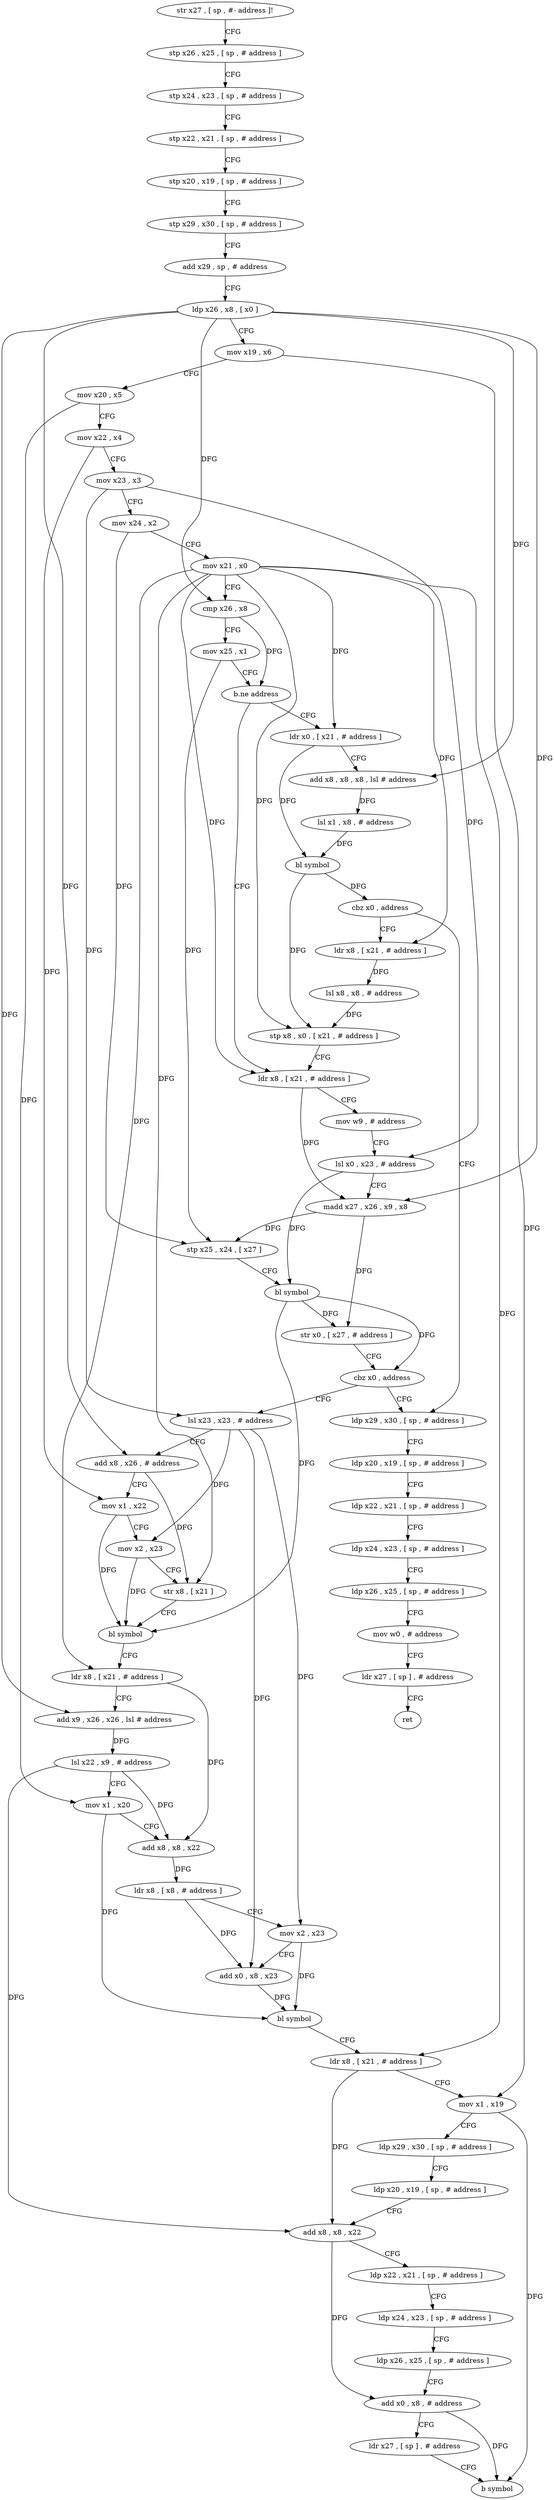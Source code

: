 digraph "func" {
"4264624" [label = "str x27 , [ sp , #- address ]!" ]
"4264628" [label = "stp x26 , x25 , [ sp , # address ]" ]
"4264632" [label = "stp x24 , x23 , [ sp , # address ]" ]
"4264636" [label = "stp x22 , x21 , [ sp , # address ]" ]
"4264640" [label = "stp x20 , x19 , [ sp , # address ]" ]
"4264644" [label = "stp x29 , x30 , [ sp , # address ]" ]
"4264648" [label = "add x29 , sp , # address" ]
"4264652" [label = "ldp x26 , x8 , [ x0 ]" ]
"4264656" [label = "mov x19 , x6" ]
"4264660" [label = "mov x20 , x5" ]
"4264664" [label = "mov x22 , x4" ]
"4264668" [label = "mov x23 , x3" ]
"4264672" [label = "mov x24 , x2" ]
"4264676" [label = "mov x21 , x0" ]
"4264680" [label = "cmp x26 , x8" ]
"4264684" [label = "mov x25 , x1" ]
"4264688" [label = "b.ne address" ]
"4264724" [label = "ldr x8 , [ x21 , # address ]" ]
"4264692" [label = "ldr x0 , [ x21 , # address ]" ]
"4264728" [label = "mov w9 , # address" ]
"4264732" [label = "lsl x0 , x23 , # address" ]
"4264736" [label = "madd x27 , x26 , x9 , x8" ]
"4264740" [label = "stp x25 , x24 , [ x27 ]" ]
"4264744" [label = "bl symbol" ]
"4264748" [label = "str x0 , [ x27 , # address ]" ]
"4264752" [label = "cbz x0 , address" ]
"4264860" [label = "ldp x29 , x30 , [ sp , # address ]" ]
"4264756" [label = "lsl x23 , x23 , # address" ]
"4264696" [label = "add x8 , x8 , x8 , lsl # address" ]
"4264700" [label = "lsl x1 , x8 , # address" ]
"4264704" [label = "bl symbol" ]
"4264708" [label = "cbz x0 , address" ]
"4264712" [label = "ldr x8 , [ x21 , # address ]" ]
"4264864" [label = "ldp x20 , x19 , [ sp , # address ]" ]
"4264868" [label = "ldp x22 , x21 , [ sp , # address ]" ]
"4264872" [label = "ldp x24 , x23 , [ sp , # address ]" ]
"4264876" [label = "ldp x26 , x25 , [ sp , # address ]" ]
"4264880" [label = "mov w0 , # address" ]
"4264884" [label = "ldr x27 , [ sp ] , # address" ]
"4264888" [label = "ret" ]
"4264760" [label = "add x8 , x26 , # address" ]
"4264764" [label = "mov x1 , x22" ]
"4264768" [label = "mov x2 , x23" ]
"4264772" [label = "str x8 , [ x21 ]" ]
"4264776" [label = "bl symbol" ]
"4264780" [label = "ldr x8 , [ x21 , # address ]" ]
"4264784" [label = "add x9 , x26 , x26 , lsl # address" ]
"4264788" [label = "lsl x22 , x9 , # address" ]
"4264792" [label = "mov x1 , x20" ]
"4264796" [label = "add x8 , x8 , x22" ]
"4264800" [label = "ldr x8 , [ x8 , # address ]" ]
"4264804" [label = "mov x2 , x23" ]
"4264808" [label = "add x0 , x8 , x23" ]
"4264812" [label = "bl symbol" ]
"4264816" [label = "ldr x8 , [ x21 , # address ]" ]
"4264820" [label = "mov x1 , x19" ]
"4264824" [label = "ldp x29 , x30 , [ sp , # address ]" ]
"4264828" [label = "ldp x20 , x19 , [ sp , # address ]" ]
"4264832" [label = "add x8 , x8 , x22" ]
"4264836" [label = "ldp x22 , x21 , [ sp , # address ]" ]
"4264840" [label = "ldp x24 , x23 , [ sp , # address ]" ]
"4264844" [label = "ldp x26 , x25 , [ sp , # address ]" ]
"4264848" [label = "add x0 , x8 , # address" ]
"4264852" [label = "ldr x27 , [ sp ] , # address" ]
"4264856" [label = "b symbol" ]
"4264716" [label = "lsl x8 , x8 , # address" ]
"4264720" [label = "stp x8 , x0 , [ x21 , # address ]" ]
"4264624" -> "4264628" [ label = "CFG" ]
"4264628" -> "4264632" [ label = "CFG" ]
"4264632" -> "4264636" [ label = "CFG" ]
"4264636" -> "4264640" [ label = "CFG" ]
"4264640" -> "4264644" [ label = "CFG" ]
"4264644" -> "4264648" [ label = "CFG" ]
"4264648" -> "4264652" [ label = "CFG" ]
"4264652" -> "4264656" [ label = "CFG" ]
"4264652" -> "4264680" [ label = "DFG" ]
"4264652" -> "4264736" [ label = "DFG" ]
"4264652" -> "4264760" [ label = "DFG" ]
"4264652" -> "4264784" [ label = "DFG" ]
"4264652" -> "4264696" [ label = "DFG" ]
"4264656" -> "4264660" [ label = "CFG" ]
"4264656" -> "4264820" [ label = "DFG" ]
"4264660" -> "4264664" [ label = "CFG" ]
"4264660" -> "4264792" [ label = "DFG" ]
"4264664" -> "4264668" [ label = "CFG" ]
"4264664" -> "4264764" [ label = "DFG" ]
"4264668" -> "4264672" [ label = "CFG" ]
"4264668" -> "4264732" [ label = "DFG" ]
"4264668" -> "4264756" [ label = "DFG" ]
"4264672" -> "4264676" [ label = "CFG" ]
"4264672" -> "4264740" [ label = "DFG" ]
"4264676" -> "4264680" [ label = "CFG" ]
"4264676" -> "4264724" [ label = "DFG" ]
"4264676" -> "4264692" [ label = "DFG" ]
"4264676" -> "4264772" [ label = "DFG" ]
"4264676" -> "4264780" [ label = "DFG" ]
"4264676" -> "4264816" [ label = "DFG" ]
"4264676" -> "4264712" [ label = "DFG" ]
"4264676" -> "4264720" [ label = "DFG" ]
"4264680" -> "4264684" [ label = "CFG" ]
"4264680" -> "4264688" [ label = "DFG" ]
"4264684" -> "4264688" [ label = "CFG" ]
"4264684" -> "4264740" [ label = "DFG" ]
"4264688" -> "4264724" [ label = "CFG" ]
"4264688" -> "4264692" [ label = "CFG" ]
"4264724" -> "4264728" [ label = "CFG" ]
"4264724" -> "4264736" [ label = "DFG" ]
"4264692" -> "4264696" [ label = "CFG" ]
"4264692" -> "4264704" [ label = "DFG" ]
"4264728" -> "4264732" [ label = "CFG" ]
"4264732" -> "4264736" [ label = "CFG" ]
"4264732" -> "4264744" [ label = "DFG" ]
"4264736" -> "4264740" [ label = "DFG" ]
"4264736" -> "4264748" [ label = "DFG" ]
"4264740" -> "4264744" [ label = "CFG" ]
"4264744" -> "4264748" [ label = "DFG" ]
"4264744" -> "4264752" [ label = "DFG" ]
"4264744" -> "4264776" [ label = "DFG" ]
"4264748" -> "4264752" [ label = "CFG" ]
"4264752" -> "4264860" [ label = "CFG" ]
"4264752" -> "4264756" [ label = "CFG" ]
"4264860" -> "4264864" [ label = "CFG" ]
"4264756" -> "4264760" [ label = "CFG" ]
"4264756" -> "4264768" [ label = "DFG" ]
"4264756" -> "4264804" [ label = "DFG" ]
"4264756" -> "4264808" [ label = "DFG" ]
"4264696" -> "4264700" [ label = "DFG" ]
"4264700" -> "4264704" [ label = "DFG" ]
"4264704" -> "4264708" [ label = "DFG" ]
"4264704" -> "4264720" [ label = "DFG" ]
"4264708" -> "4264860" [ label = "CFG" ]
"4264708" -> "4264712" [ label = "CFG" ]
"4264712" -> "4264716" [ label = "DFG" ]
"4264864" -> "4264868" [ label = "CFG" ]
"4264868" -> "4264872" [ label = "CFG" ]
"4264872" -> "4264876" [ label = "CFG" ]
"4264876" -> "4264880" [ label = "CFG" ]
"4264880" -> "4264884" [ label = "CFG" ]
"4264884" -> "4264888" [ label = "CFG" ]
"4264760" -> "4264764" [ label = "CFG" ]
"4264760" -> "4264772" [ label = "DFG" ]
"4264764" -> "4264768" [ label = "CFG" ]
"4264764" -> "4264776" [ label = "DFG" ]
"4264768" -> "4264772" [ label = "CFG" ]
"4264768" -> "4264776" [ label = "DFG" ]
"4264772" -> "4264776" [ label = "CFG" ]
"4264776" -> "4264780" [ label = "CFG" ]
"4264780" -> "4264784" [ label = "CFG" ]
"4264780" -> "4264796" [ label = "DFG" ]
"4264784" -> "4264788" [ label = "DFG" ]
"4264788" -> "4264792" [ label = "CFG" ]
"4264788" -> "4264796" [ label = "DFG" ]
"4264788" -> "4264832" [ label = "DFG" ]
"4264792" -> "4264796" [ label = "CFG" ]
"4264792" -> "4264812" [ label = "DFG" ]
"4264796" -> "4264800" [ label = "DFG" ]
"4264800" -> "4264804" [ label = "CFG" ]
"4264800" -> "4264808" [ label = "DFG" ]
"4264804" -> "4264808" [ label = "CFG" ]
"4264804" -> "4264812" [ label = "DFG" ]
"4264808" -> "4264812" [ label = "DFG" ]
"4264812" -> "4264816" [ label = "CFG" ]
"4264816" -> "4264820" [ label = "CFG" ]
"4264816" -> "4264832" [ label = "DFG" ]
"4264820" -> "4264824" [ label = "CFG" ]
"4264820" -> "4264856" [ label = "DFG" ]
"4264824" -> "4264828" [ label = "CFG" ]
"4264828" -> "4264832" [ label = "CFG" ]
"4264832" -> "4264836" [ label = "CFG" ]
"4264832" -> "4264848" [ label = "DFG" ]
"4264836" -> "4264840" [ label = "CFG" ]
"4264840" -> "4264844" [ label = "CFG" ]
"4264844" -> "4264848" [ label = "CFG" ]
"4264848" -> "4264852" [ label = "CFG" ]
"4264848" -> "4264856" [ label = "DFG" ]
"4264852" -> "4264856" [ label = "CFG" ]
"4264716" -> "4264720" [ label = "DFG" ]
"4264720" -> "4264724" [ label = "CFG" ]
}
